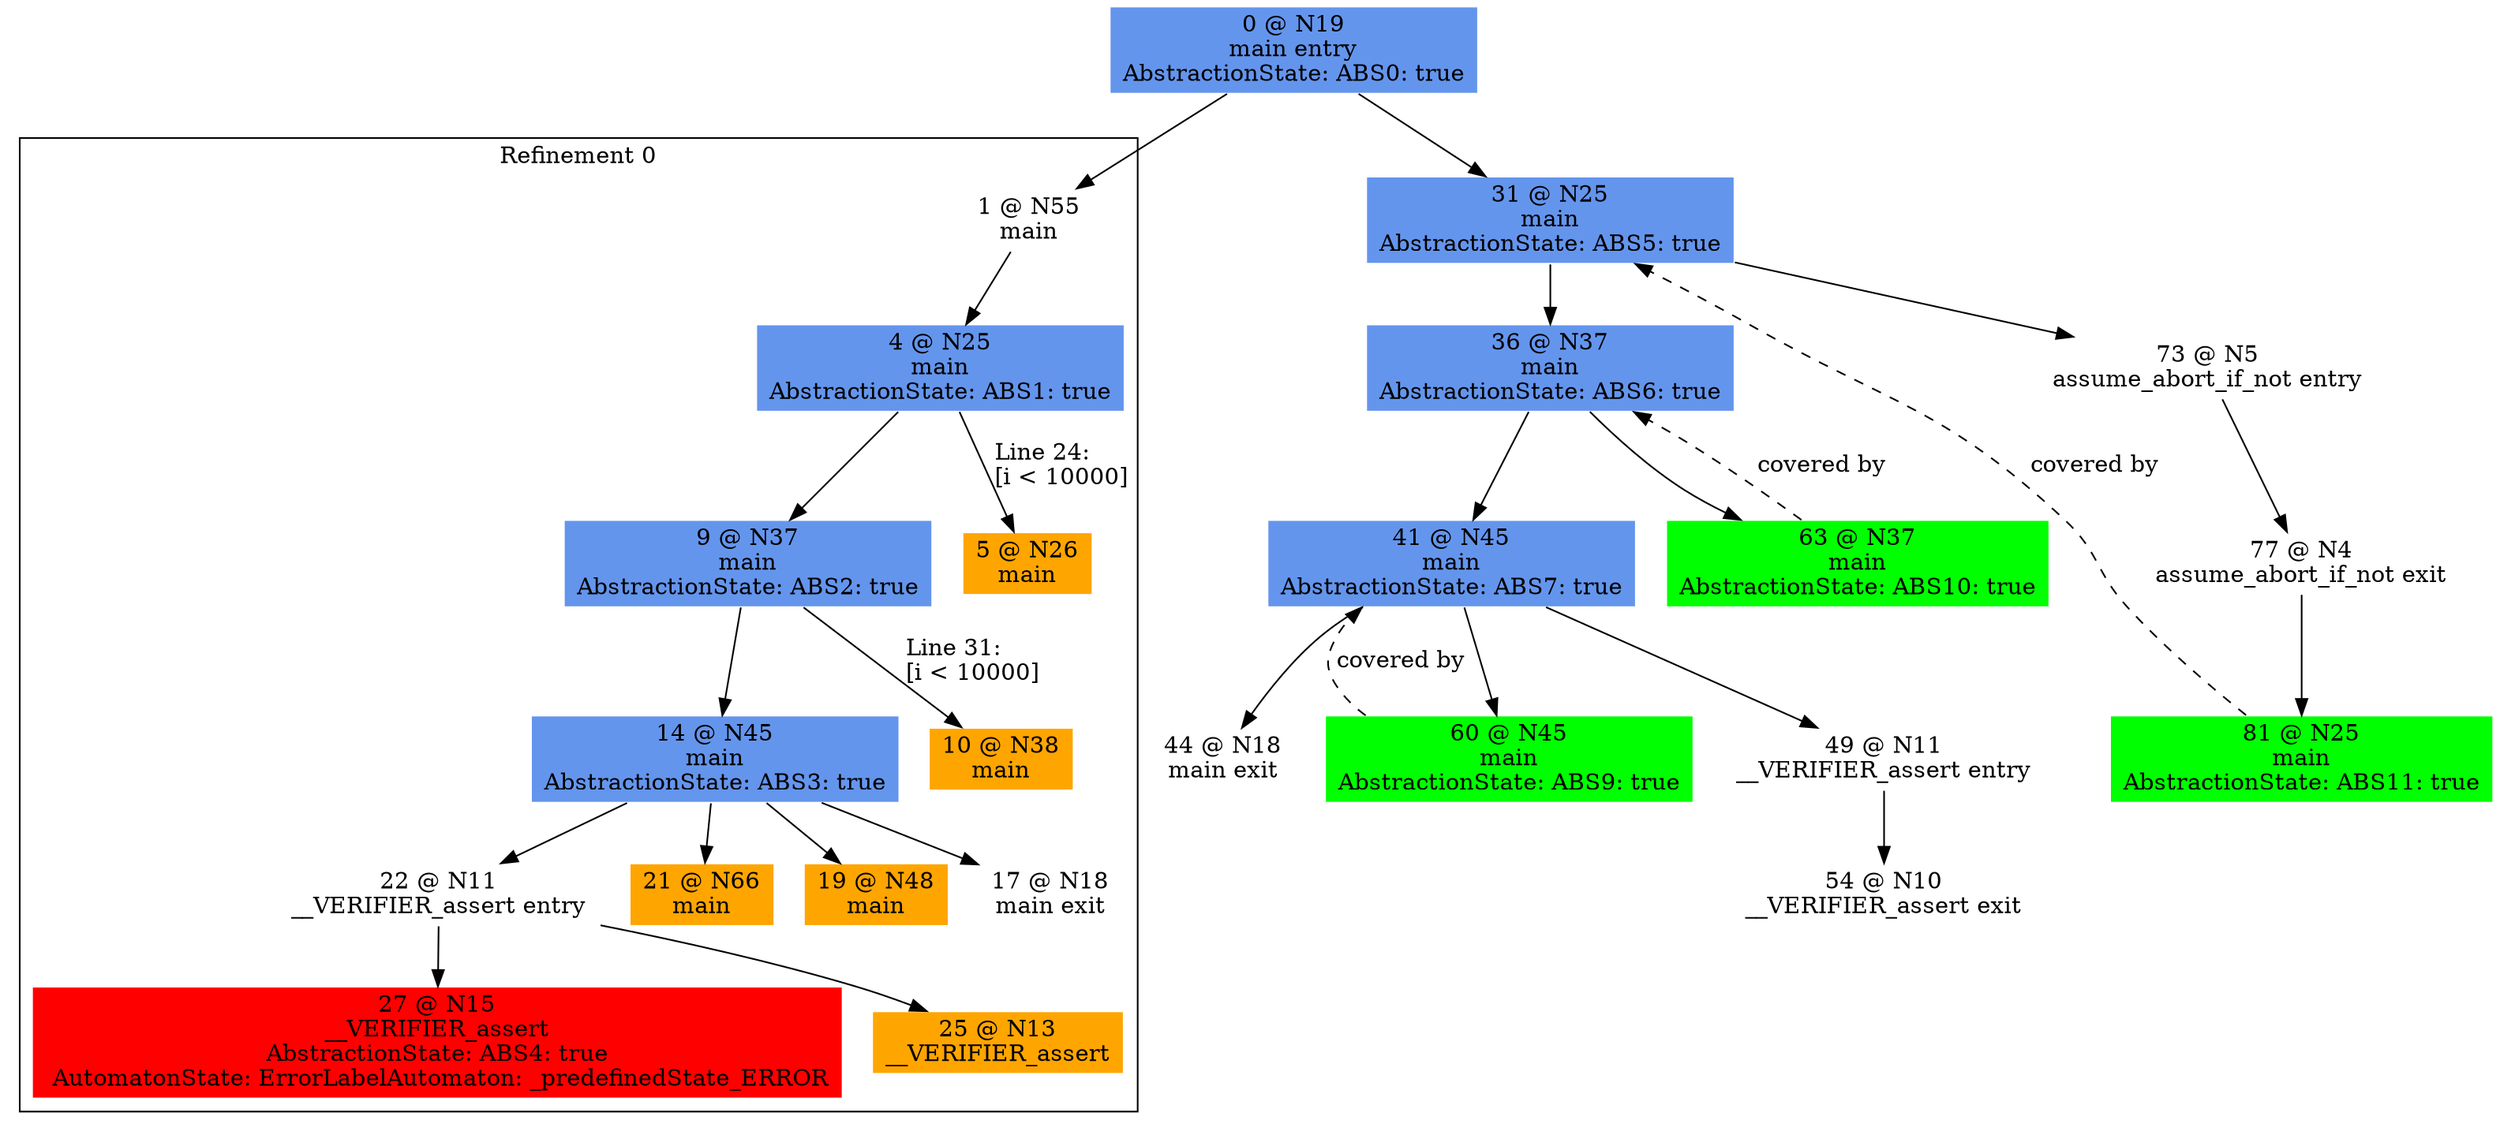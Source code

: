 digraph ARG {
node [style="filled" shape="box" color="white"]
subgraph cluster_0 {
label="Refinement 0"
1 [label="1 @ N55\nmain\n" id="1"]
4 [fillcolor="cornflowerblue" label="4 @ N25\nmain\nAbstractionState: ABS1: true\n" id="4"]
9 [fillcolor="cornflowerblue" label="9 @ N37\nmain\nAbstractionState: ABS2: true\n" id="9"]
14 [fillcolor="cornflowerblue" label="14 @ N45\nmain\nAbstractionState: ABS3: true\n" id="14"]
22 [label="22 @ N11\n__VERIFIER_assert entry\n" id="22"]
27 [fillcolor="red" label="27 @ N15\n__VERIFIER_assert\nAbstractionState: ABS4: true\n AutomatonState: ErrorLabelAutomaton: _predefinedState_ERROR\n" id="27"]
25 [fillcolor="orange" label="25 @ N13\n__VERIFIER_assert\n" id="25"]
21 [fillcolor="orange" label="21 @ N66\nmain\n" id="21"]
19 [fillcolor="orange" label="19 @ N48\nmain\n" id="19"]
17 [label="17 @ N18\nmain exit\n" id="17"]
10 [fillcolor="orange" label="10 @ N38\nmain\n" id="10"]
5 [fillcolor="orange" label="5 @ N26\nmain\n" id="5"]
1 -> 4 []
4 -> 5 [label="Line 24: \l[i < 10000]\l" id="4 -> 5"]
4 -> 9 []
9 -> 10 [label="Line 31: \l[i < 10000]\l" id="9 -> 10"]
9 -> 14 []
14 -> 17 []
14 -> 19 []
14 -> 21 []
14 -> 22 []
22 -> 25 []
22 -> 27 []
}
0 -> 1
0 [fillcolor="cornflowerblue" label="0 @ N19\nmain entry\nAbstractionState: ABS0: true\n" id="0"]
31 [fillcolor="cornflowerblue" label="31 @ N25\nmain\nAbstractionState: ABS5: true\n" id="31"]
73 [label="73 @ N5\nassume_abort_if_not entry\n" id="73"]
77 [label="77 @ N4\nassume_abort_if_not exit\n" id="77"]
81 [fillcolor="green" label="81 @ N25\nmain\nAbstractionState: ABS11: true\n" id="81"]
36 [fillcolor="cornflowerblue" label="36 @ N37\nmain\nAbstractionState: ABS6: true\n" id="36"]
63 [fillcolor="green" label="63 @ N37\nmain\nAbstractionState: ABS10: true\n" id="63"]
41 [fillcolor="cornflowerblue" label="41 @ N45\nmain\nAbstractionState: ABS7: true\n" id="41"]
49 [label="49 @ N11\n__VERIFIER_assert entry\n" id="49"]
54 [label="54 @ N10\n__VERIFIER_assert exit\n" id="54"]
60 [fillcolor="green" label="60 @ N45\nmain\nAbstractionState: ABS9: true\n" id="60"]
44 [label="44 @ N18\nmain exit\n" id="44"]
0 -> 31 []
81 -> 31 [style="dashed" weight="0" label="covered by"]
31 -> 36 []
31 -> 73 []
73 -> 77 []
77 -> 81 []
63 -> 36 [style="dashed" weight="0" label="covered by"]
36 -> 41 []
36 -> 63 []
60 -> 41 [style="dashed" weight="0" label="covered by"]
41 -> 44 []
41 -> 60 []
41 -> 49 []
49 -> 54 []
}
